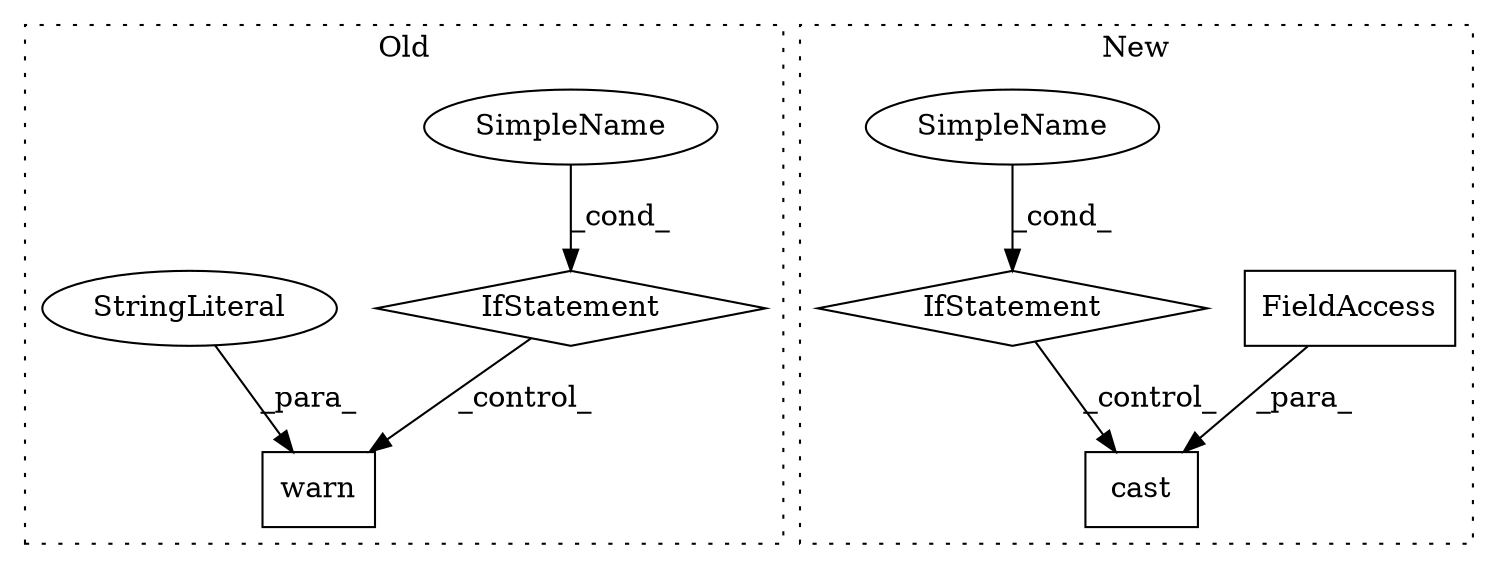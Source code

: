 digraph G {
subgraph cluster0 {
1 [label="warn" a="32" s="28693,28792" l="5,1" shape="box"];
4 [label="IfStatement" a="25" s="28638,28674" l="8,2" shape="diamond"];
7 [label="SimpleName" a="42" s="" l="" shape="ellipse"];
8 [label="StringLiteral" a="45" s="28698" l="82" shape="ellipse"];
label = "Old";
style="dotted";
}
subgraph cluster1 {
2 [label="cast" a="32" s="30284,30316" l="5,1" shape="box"];
3 [label="FieldAccess" a="22" s="30298" l="18" shape="box"];
5 [label="IfStatement" a="25" s="30122,30158" l="8,2" shape="diamond"];
6 [label="SimpleName" a="42" s="" l="" shape="ellipse"];
label = "New";
style="dotted";
}
3 -> 2 [label="_para_"];
4 -> 1 [label="_control_"];
5 -> 2 [label="_control_"];
6 -> 5 [label="_cond_"];
7 -> 4 [label="_cond_"];
8 -> 1 [label="_para_"];
}